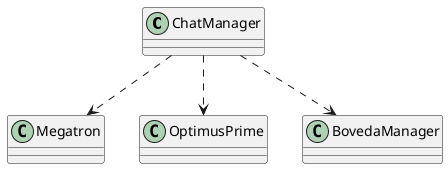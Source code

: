 @startuml
class ChatManager {
}

class Megatron {
}

class OptimusPrime {
}

class BovedaManager {
}

ChatManager ..> Megatron
ChatManager ..> OptimusPrime
ChatManager ..> BovedaManager

@enduml
